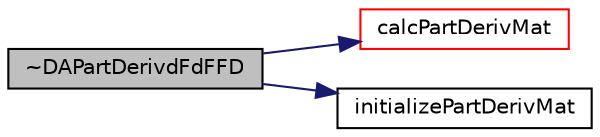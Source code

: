 digraph "~DAPartDerivdFdFFD"
{
  bgcolor="transparent";
  edge [fontname="Helvetica",fontsize="10",labelfontname="Helvetica",labelfontsize="10"];
  node [fontname="Helvetica",fontsize="10",shape=record];
  rankdir="LR";
  Node2 [label="~DAPartDerivdFdFFD",height=0.2,width=0.4,color="black", fillcolor="grey75", style="filled", fontcolor="black"];
  Node2 -> Node3 [color="midnightblue",fontsize="10",style="solid",fontname="Helvetica"];
  Node3 [label="calcPartDerivMat",height=0.2,width=0.4,color="red",URL="$classFoam_1_1DAPartDerivdFdFFD.html#a3f0269fc7ba18e5fbfe29884960e7402",tooltip="compute the partial derivative matrix "];
  Node2 -> Node16 [color="midnightblue",fontsize="10",style="solid",fontname="Helvetica"];
  Node16 [label="initializePartDerivMat",height=0.2,width=0.4,color="black",URL="$classFoam_1_1DAPartDerivdFdFFD.html#ad0fc03f5435f36411cd5554caa9e21e4",tooltip="initialize partial derivative matrix "];
}
